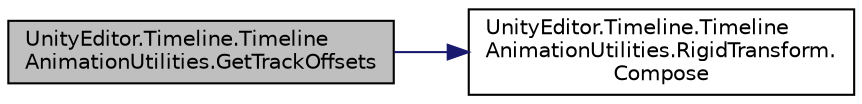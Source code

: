 digraph "UnityEditor.Timeline.TimelineAnimationUtilities.GetTrackOffsets"
{
 // LATEX_PDF_SIZE
  edge [fontname="Helvetica",fontsize="10",labelfontname="Helvetica",labelfontsize="10"];
  node [fontname="Helvetica",fontsize="10",shape=record];
  rankdir="LR";
  Node1 [label="UnityEditor.Timeline.Timeline\lAnimationUtilities.GetTrackOffsets",height=0.2,width=0.4,color="black", fillcolor="grey75", style="filled", fontcolor="black",tooltip=" "];
  Node1 -> Node2 [color="midnightblue",fontsize="10",style="solid",fontname="Helvetica"];
  Node2 [label="UnityEditor.Timeline.Timeline\lAnimationUtilities.RigidTransform.\lCompose",height=0.2,width=0.4,color="black", fillcolor="white", style="filled",URL="$struct_unity_editor_1_1_timeline_1_1_timeline_animation_utilities_1_1_rigid_transform.html#a6bc22f166dddf12d8eac13f50b219d0c",tooltip=" "];
}
